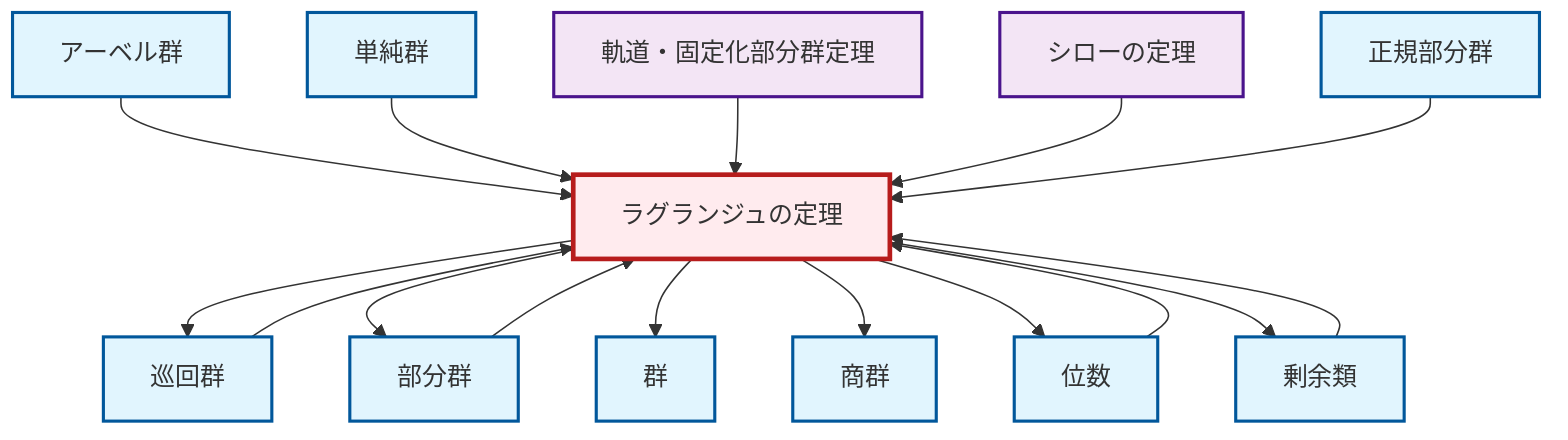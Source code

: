 graph TD
    classDef definition fill:#e1f5fe,stroke:#01579b,stroke-width:2px
    classDef theorem fill:#f3e5f5,stroke:#4a148c,stroke-width:2px
    classDef axiom fill:#fff3e0,stroke:#e65100,stroke-width:2px
    classDef example fill:#e8f5e9,stroke:#1b5e20,stroke-width:2px
    classDef current fill:#ffebee,stroke:#b71c1c,stroke-width:3px
    thm-sylow["シローの定理"]:::theorem
    def-quotient-group["商群"]:::definition
    thm-lagrange["ラグランジュの定理"]:::theorem
    def-simple-group["単純群"]:::definition
    def-group["群"]:::definition
    def-order["位数"]:::definition
    def-cyclic-group["巡回群"]:::definition
    thm-orbit-stabilizer["軌道・固定化部分群定理"]:::theorem
    def-subgroup["部分群"]:::definition
    def-normal-subgroup["正規部分群"]:::definition
    def-abelian-group["アーベル群"]:::definition
    def-coset["剰余類"]:::definition
    def-subgroup --> thm-lagrange
    thm-lagrange --> def-cyclic-group
    def-coset --> thm-lagrange
    def-abelian-group --> thm-lagrange
    def-order --> thm-lagrange
    def-simple-group --> thm-lagrange
    thm-lagrange --> def-subgroup
    def-cyclic-group --> thm-lagrange
    thm-orbit-stabilizer --> thm-lagrange
    thm-sylow --> thm-lagrange
    thm-lagrange --> def-group
    thm-lagrange --> def-quotient-group
    def-normal-subgroup --> thm-lagrange
    thm-lagrange --> def-order
    thm-lagrange --> def-coset
    class thm-lagrange current